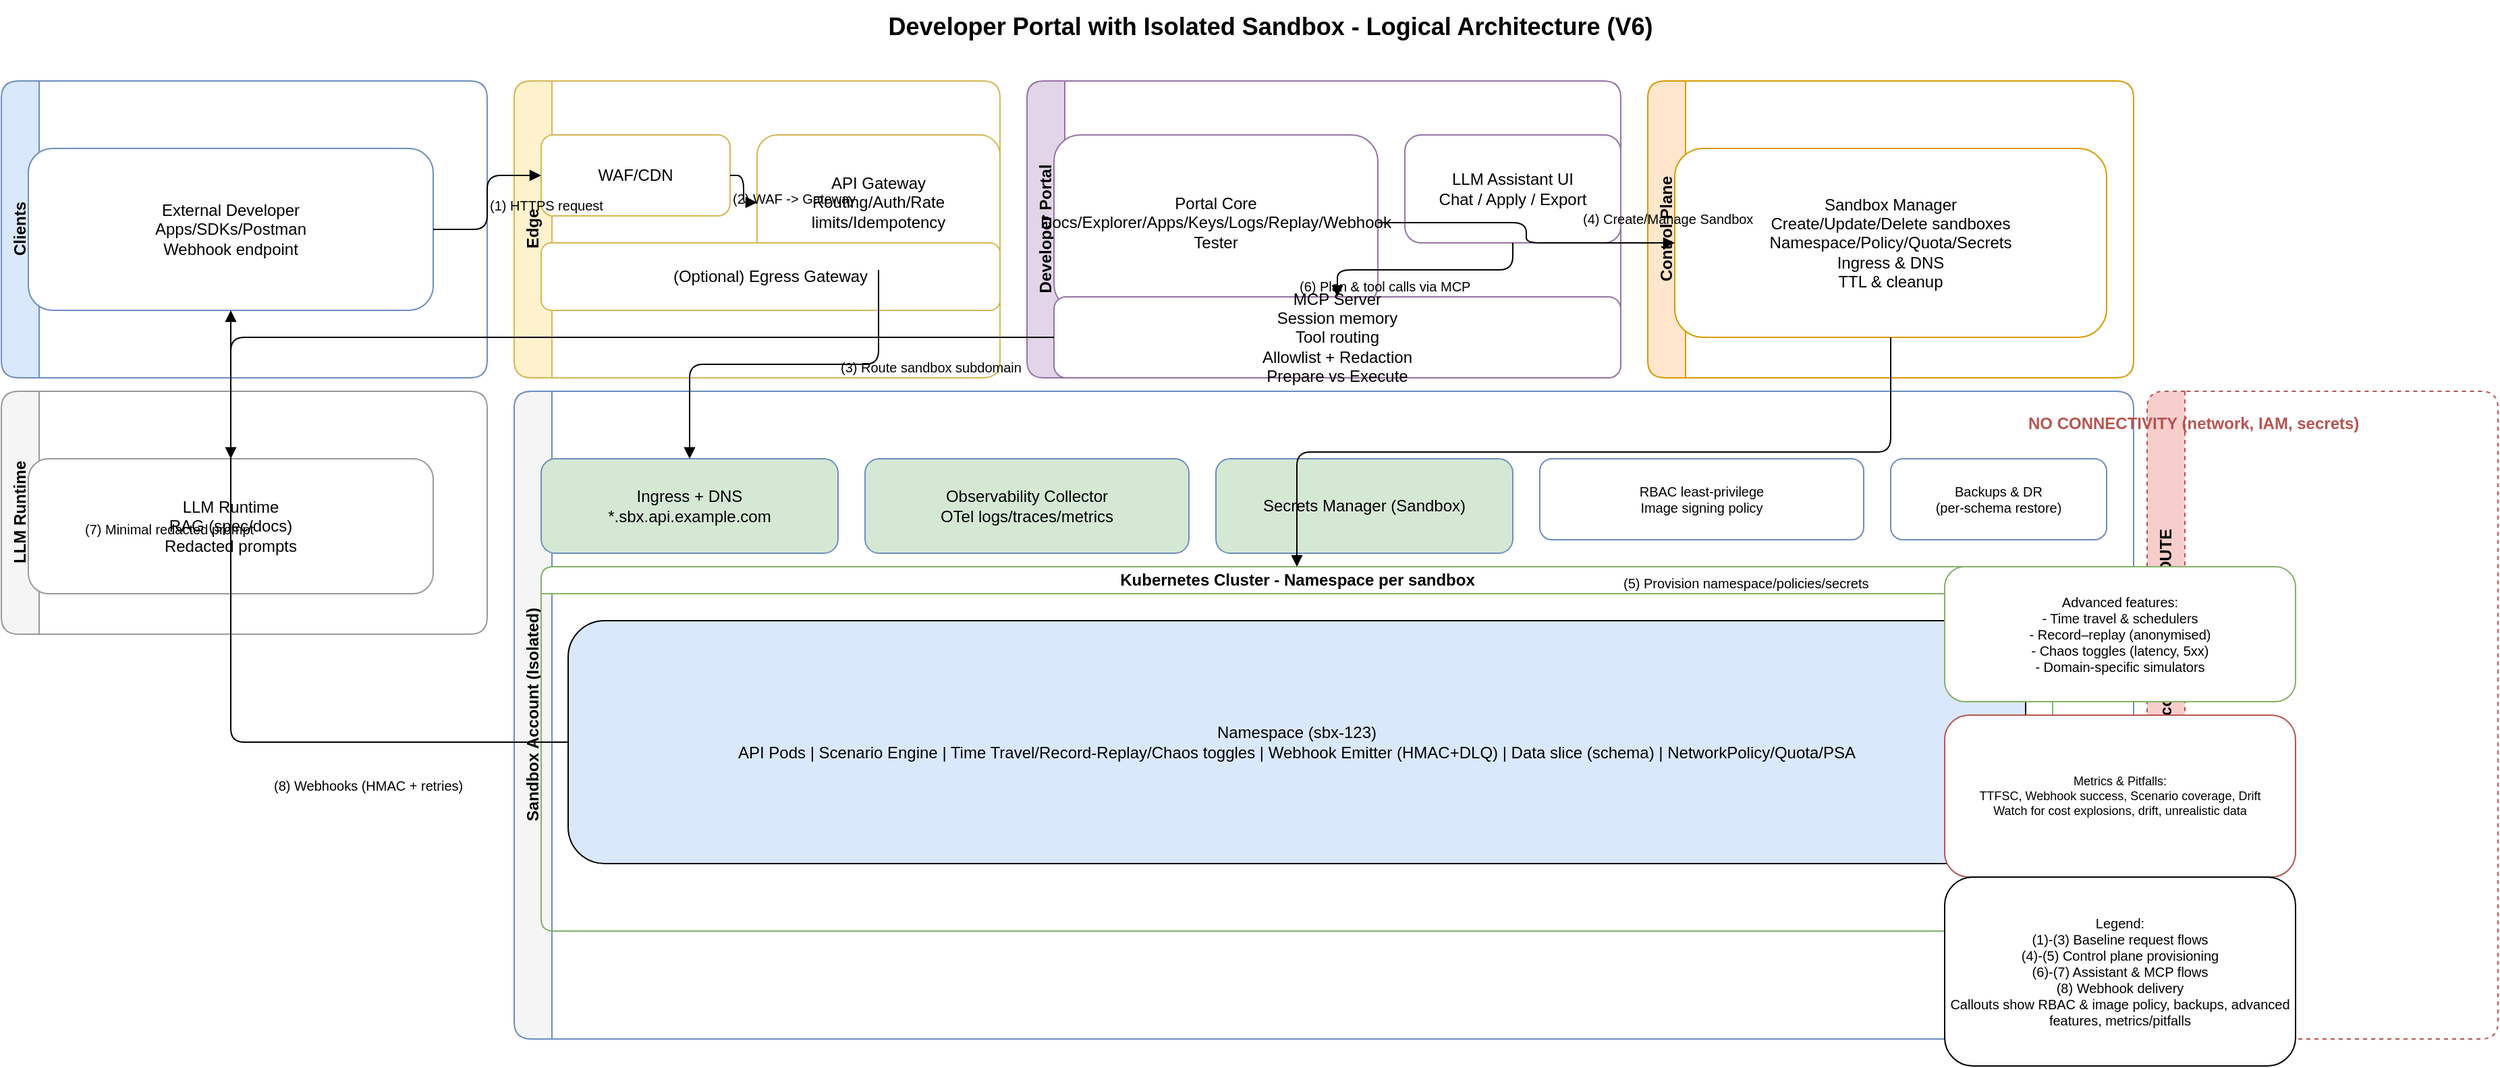 <mxfile version="20.8.16" editor="diagramly" type="device" compressed="false">
  <diagram id="logical-arch-v6" name="Developer Portal + Sandbox (Logical, V6)">
    <mxGraphModel dx="1920" dy="1080" grid="1" gridSize="10" guides="1" tooltips="1" connect="1" arrows="1" fold="1" page="1" pageScale="1" pageWidth="1920" pageHeight="1080" background="#FFFFFF" math="0" shadow="0">
      <root>
        <mxCell id="0"/><mxCell id="1" parent="0"/><mxCell id="title" value="Developer Portal with Isolated Sandbox - Logical Architecture (V6)" style="text;html=1;align=center;verticalAlign=middle;fontStyle=1;fontSize=18" vertex="1" parent="1"><mxGeometry x="380" y="10" width="1160" height="40" as="geometry"/></mxCell><mxCell id="laneClients" value="Clients" style="swimlane;horizontal=0;rounded=1;html=1;startSize=28;fillColor=#dae8fc;strokeColor=#6c8ebf;fontStyle=1" vertex="1" parent="1"><mxGeometry x="20" y="70" width="360" height="220" as="geometry"/></mxCell><mxCell id="laneEdge" value="Edge" style="swimlane;horizontal=0;rounded=1;html=1;startSize=28;fillColor=#fff2cc;strokeColor=#d6b656;fontStyle=1" vertex="1" parent="1"><mxGeometry x="400" y="70" width="360" height="220" as="geometry"/></mxCell><mxCell id="lanePortal" value="Developer Portal" style="swimlane;horizontal=0;rounded=1;html=1;startSize=28;fillColor=#e1d5e7;strokeColor=#9673a6;fontStyle=1" vertex="1" parent="1"><mxGeometry x="780" y="70" width="440" height="220" as="geometry"/></mxCell><mxCell id="laneCtrl" value="Control Plane" style="swimlane;horizontal=0;rounded=1;html=1;startSize=28;fillColor=#ffe6cc;strokeColor=#d79b00;fontStyle=1" vertex="1" parent="1"><mxGeometry x="1240" y="70" width="360" height="220" as="geometry"/></mxCell><mxCell id="laneAI" value="LLM Runtime" style="swimlane;horizontal=0;rounded=1;html=1;startSize=28;fillColor=#f5f5f5;strokeColor=#999999;fontStyle=1" vertex="1" parent="1"><mxGeometry x="20" y="300" width="360" height="180" as="geometry"/></mxCell><mxCell id="laneSandbox" value="Sandbox Account (Isolated)" style="swimlane;horizontal=0;rounded=1;html=1;startSize=28;fillColor=#f5f5f5;strokeColor=#6c8ebf;fontStyle=1" vertex="1" parent="1"><mxGeometry x="400" y="300" width="1200" height="480" as="geometry"/></mxCell><mxCell id="laneProd" value="Production (separate account/VPC) - NO ROUTE" style="swimlane;horizontal=0;rounded=1;html=1;startSize=28;fillColor=#f8cecc;strokeColor=#b85450;fontStyle=1;dashed=1" vertex="1" parent="1"><mxGeometry x="1610" y="300" width="260" height="480" as="geometry"/></mxCell><mxCell id="dev" value="External Developer&#10;Apps/SDKs/Postman&#10;Webhook endpoint" style="rounded=1;whiteSpace=wrap;html=1;spacing=8;strokeColor=#6c8ebf;fillColor=#ffffff" vertex="1" parent="1"><mxGeometry x="40" y="120" width="300" height="120" as="geometry"/></mxCell><mxCell id="waf" value="WAF/CDN" style="rounded=1;whiteSpace=wrap;html=1;spacing=8;strokeColor=#d6b656;fillColor=#ffffff" vertex="1" parent="1"><mxGeometry x="420" y="110" width="140" height="60" as="geometry"/></mxCell><mxCell id="apigw" value="API Gateway&#10;Routing/Auth/Rate limits/Idempotency" style="rounded=1;whiteSpace=wrap;html=1;spacing=8;strokeColor=#d6b656;fillColor=#ffffff" vertex="1" parent="1"><mxGeometry x="580" y="110" width="180" height="100" as="geometry"/></mxCell><mxCell id="egressgw" value="(Optional) Egress Gateway" style="rounded=1;whiteSpace=wrap;html=1;spacing=8;strokeColor=#d6b656;fillColor=#ffffff" vertex="1" parent="1"><mxGeometry x="420" y="190" width="340" height="50" as="geometry"/></mxCell><mxCell id="portalCore" value="Portal Core&#10;Docs/Explorer/Apps/Keys/Logs/Replay/Webhook Tester" style="rounded=1;whiteSpace=wrap;html=1;spacing=8;strokeColor=#9673a6;fillColor=#ffffff" vertex="1" parent="1"><mxGeometry x="800" y="110" width="240" height="130" as="geometry"/></mxCell><mxCell id="assistantUI" value="LLM Assistant UI&#10;Chat / Apply / Export" style="rounded=1;whiteSpace=wrap;html=1;spacing=8;strokeColor=#9673a6;fillColor=#ffffff" vertex="1" parent="1"><mxGeometry x="1060" y="110" width="160" height="80" as="geometry"/></mxCell><mxCell id="mcp" value="MCP Server&#10;Session memory&#10;Tool routing&#10;Allowlist + Redaction&#10;Prepare vs Execute" style="rounded=1;whiteSpace=wrap;html=1;spacing=8;strokeColor=#9673a6;fillColor=#ffffff" vertex="1" parent="1"><mxGeometry x="800" y="230" width="420" height="60" as="geometry"/></mxCell><mxCell id="ctrlMgr" value="Sandbox Manager&#10;Create/Update/Delete sandboxes&#10;Namespace/Policy/Quota/Secrets&#10;Ingress &amp; DNS&#10;TTL &amp; cleanup" style="rounded=1;whiteSpace=wrap;html=1;spacing=8;strokeColor=#d79b00;fillColor=#ffffff" vertex="1" parent="1"><mxGeometry x="1260" y="120" width="320" height="140" as="geometry"/></mxCell><mxCell id="llm" value="LLM Runtime&#10;RAG (spec/docs)&#10;Redacted prompts" style="rounded=1;whiteSpace=wrap;html=1;strokeColor=#999999;fillColor=#ffffff" vertex="1" parent="1"><mxGeometry x="40" y="350" width="300" height="100" as="geometry"/></mxCell><mxCell id="ingress" value="Ingress + DNS&#10;*.sbx.api.example.com" style="rounded=1;whiteSpace=wrap;html=1;strokeColor=#6c8ebf;fillColor=#d5e8d4" vertex="1" parent="1"><mxGeometry x="420" y="350" width="220" height="70" as="geometry"/></mxCell><mxCell id="obs" value="Observability Collector&#10;OTel logs/traces/metrics" style="rounded=1;whiteSpace=wrap;html=1;strokeColor=#6c8ebf;fillColor=#d5e8d4" vertex="1" parent="1"><mxGeometry x="660" y="350" width="240" height="70" as="geometry"/></mxCell><mxCell id="secrets" value="Secrets Manager (Sandbox)" style="rounded=1;whiteSpace=wrap;html=1;strokeColor=#6c8ebf;fillColor=#d5e8d4" vertex="1" parent="1"><mxGeometry x="920" y="350" width="220" height="70" as="geometry"/></mxCell><mxCell id="rbac" value="RBAC least-privilege&#10;Image signing policy" style="rounded=1;whiteSpace=wrap;html=1;strokeColor=#6c8ebf;fillColor=#ffffff;fontSize=10" vertex="1" parent="1"><mxGeometry x="1160" y="350" width="240" height="60" as="geometry"/></mxCell><mxCell id="backup" value="Backups &amp; DR&#10;(per-schema restore)" style="rounded=1;whiteSpace=wrap;html=1;strokeColor=#6c8ebf;fillColor=#ffffff;fontSize=10" vertex="1" parent="1"><mxGeometry x="1420" y="350" width="160" height="60" as="geometry"/></mxCell><mxCell id="cluster" value="Kubernetes Cluster - Namespace per sandbox" style="swimlane;rounded=1;html=1;startSize=20;strokeColor=#82b366;fillColor=#ffffff;fontStyle=1" vertex="1" parent="1"><mxGeometry x="420" y="430" width="1120" height="270" as="geometry"/></mxCell><mxCell id="namespace" value="Namespace (sbx-123)&#10;API Pods | Scenario Engine | Time Travel/Record-Replay/Chaos toggles | Webhook Emitter (HMAC+DLQ) | Data slice (schema) | NetworkPolicy/Quota/PSA" style="rounded=1;whiteSpace=wrap;html=1;strokeColor=#000000;fillColor=#dae8fc" vertex="1" parent="1"><mxGeometry x="440" y="470" width="1080" height="180" as="geometry"/></mxCell><mxCell id="advanced" value="Advanced features:&#10;- Time travel &amp; schedulers&#10;- Record–replay (anonymised)&#10;- Chaos toggles (latency, 5xx)&#10;- Domain-specific simulators" style="rounded=1;whiteSpace=wrap;html=1;strokeColor=#82b366;fillColor=#ffffff;fontSize=10" vertex="1" parent="1"><mxGeometry x="1460" y="430" width="260" height="100" as="geometry"/></mxCell><mxCell id="metrics" value="Metrics &amp; Pitfalls:&#10;TTFSC, Webhook success, Scenario coverage, Drift&#10;Watch for cost explosions, drift, unrealistic data" style="rounded=1;whiteSpace=wrap;html=1;strokeColor=#b85450;fillColor=#ffffff;fontSize=9" vertex="1" parent="1"><mxGeometry x="1460" y="540" width="260" height="120" as="geometry"/></mxCell><mxCell id="prodWarn" value="NO CONNECTIVITY (network, IAM, secrets)" style="text;html=1;fontStyle=1;fontColor=#b85450" vertex="1" parent="1"><mxGeometry x="1520" y="310" width="300" height="20" as="geometry"/></mxCell><mxCell id="flow1" edge="1" parent="1" source="dev" target="waf" style="edgeStyle=orthogonalEdgeStyle;rounded=1;endArrow=block;endFill=1"><mxGeometry relative="1" as="geometry"/></mxCell><mxCell id="flow1_lbl" value="(1) HTTPS request" style="text;html=1;fontSize=10" vertex="1" parent="1"><mxGeometry x="380" y="150" width="120" height="20" as="geometry"/></mxCell><mxCell id="flow2" edge="1" parent="1" source="waf" target="apigw" style="edgeStyle=orthogonalEdgeStyle;rounded=1;endArrow=block;endFill=1"><mxGeometry relative="1" as="geometry"/></mxCell><mxCell id="flow2_lbl" value="(2) WAF -&gt; Gateway" style="text;html=1;fontSize=10" vertex="1" parent="1"><mxGeometry x="560" y="145" width="150" height="20" as="geometry"/></mxCell><mxCell id="flow3" edge="1" parent="1" source="apigw" target="ingress" style="edgeStyle=orthogonalEdgeStyle;rounded=1;endArrow=block;endFill=1"><mxGeometry relative="1" as="geometry"/></mxCell><mxCell id="flow3_lbl" value="(3) Route sandbox subdomain" style="text;html=1;fontSize=10" vertex="1" parent="1"><mxGeometry x="640" y="270" width="200" height="20" as="geometry"/></mxCell><mxCell id="flow4" edge="1" parent="1" source="portalCore" target="ctrlMgr" style="edgeStyle=orthogonalEdgeStyle;rounded=1;endArrow=block;endFill=1"><mxGeometry relative="1" as="geometry"/></mxCell><mxCell id="flow4_lbl" value="(4) Create/Manage Sandbox" style="text;html=1;fontSize=10" vertex="1" parent="1"><mxGeometry x="1190" y="160" width="200" height="20" as="geometry"/></mxCell><mxCell id="flow5" edge="1" parent="1" source="ctrlMgr" target="cluster" style="edgeStyle=orthogonalEdgeStyle;rounded=1;endArrow=block;endFill=1"><mxGeometry relative="1" as="geometry"/></mxCell><mxCell id="flow5_lbl" value="(5) Provision namespace/policies/secrets" style="text;html=1;fontSize=10" vertex="1" parent="1"><mxGeometry x="1220" y="430" width="260" height="20" as="geometry"/></mxCell><mxCell id="flow6" edge="1" parent="1" source="assistantUI" target="mcp" style="edgeStyle=orthogonalEdgeStyle;rounded=1;endArrow=block;endFill=1"><mxGeometry relative="1" as="geometry"/></mxCell><mxCell id="flow6_lbl" value="(6) Plan &amp; tool calls via MCP" style="text;html=1;fontSize=10" vertex="1" parent="1"><mxGeometry x="980" y="210" width="240" height="20" as="geometry"/></mxCell><mxCell id="flow7" edge="1" parent="1" source="mcp" target="llm" style="edgeStyle=orthogonalEdgeStyle;rounded=1;endArrow=block;endFill=1"><mxGeometry relative="1" as="geometry"/></mxCell><mxCell id="flow7_lbl" value="(7) Minimal redacted prompt" style="text;html=1;fontSize=10" vertex="1" parent="1"><mxGeometry x="80" y="390" width="240" height="20" as="geometry"/></mxCell><mxCell id="flow8" edge="1" parent="1" source="namespace" target="dev" style="edgeStyle=orthogonalEdgeStyle;rounded=1;endArrow=block;endFill=1"><mxGeometry relative="1" as="geometry"/></mxCell><mxCell id="flow8_lbl" value="(8) Webhooks (HMAC + retries)" style="text;html=1;fontSize=10" vertex="1" parent="1"><mxGeometry x="220" y="580" width="320" height="20" as="geometry"/></mxCell><mxCell id="legend" value="Legend:&#10;(1)-(3) Baseline request flows&#10;(4)-(5) Control plane provisioning&#10;(6)-(7) Assistant &amp; MCP flows&#10;(8) Webhook delivery&#10;Callouts show RBAC &amp; image policy, backups, advanced features, metrics/pitfalls" style="rounded=1;whiteSpace=wrap;html=1;strokeColor=#000000;fillColor=#ffffff;fontSize=10" vertex="1" parent="1"><mxGeometry x="1460" y="660" width="260" height="140" as="geometry"/></mxCell>
      </root>
    </mxGraphModel>
  </diagram>
</mxfile>